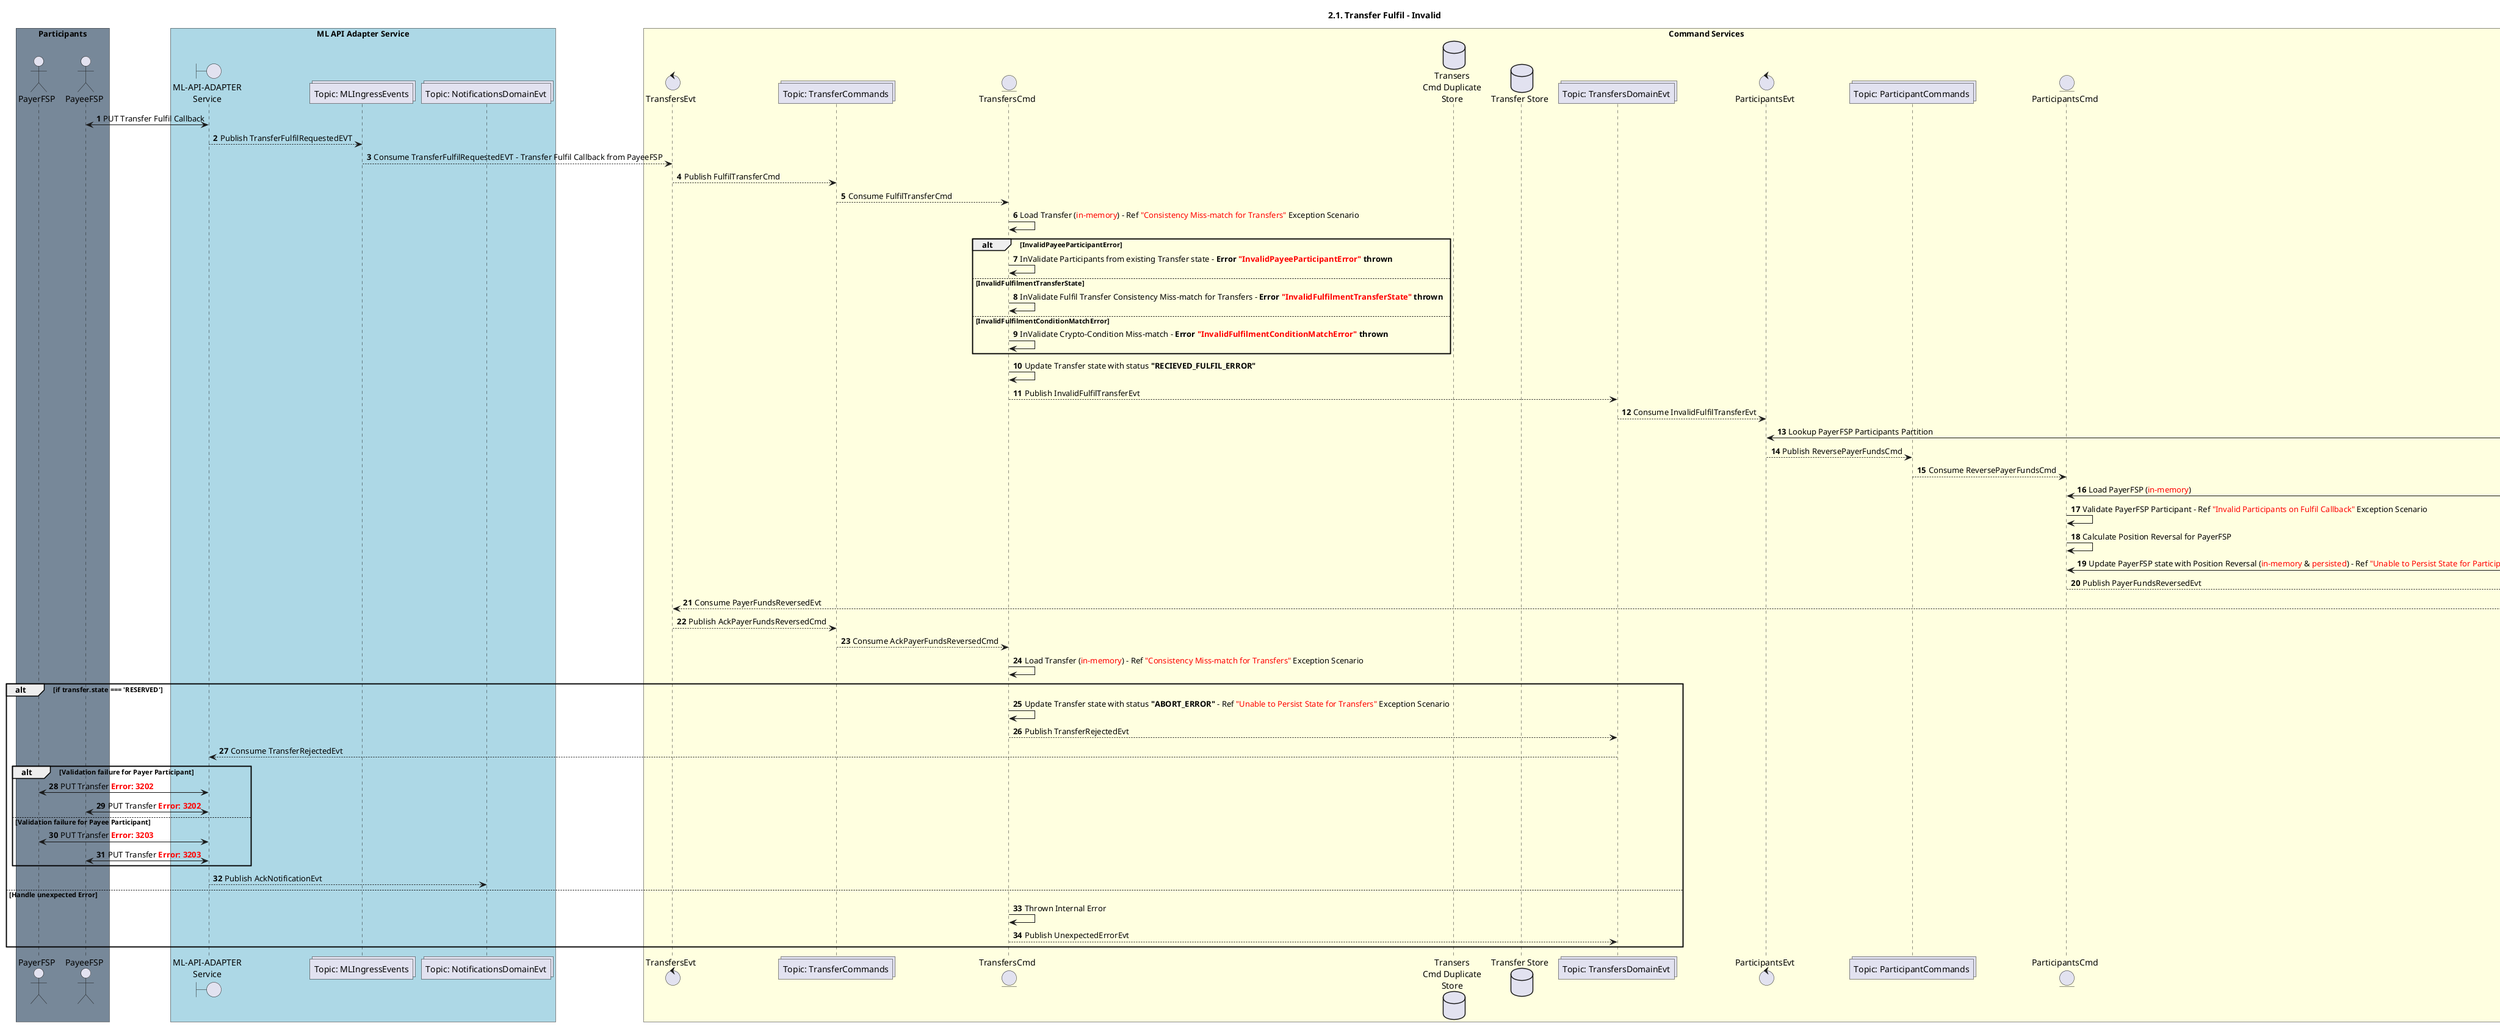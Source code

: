 /'*****
 License
 --------------
 Copyright © 2017 Bill & Melinda Gates Foundation
 The Mojaloop files are made available by the Bill & Melinda Gates Foundation under the Apache License, Version 2.0 (the "License") and you may not use these files except in compliance with the License. You may obtain a copy of the License at

 http://www.apache.org/licenses/LICENSE-2.0

 Unless required by applicable law or agreed to in writing, the Mojaloop files are distributed on an "AS IS" BASIS, WITHOUT WARRANTIES OR CONDITIONS OF ANY KIND, either express or implied. See the License for the specific language governing permissions and limitations under the License.

 Contributors
 --------------
 This is the official list (alphabetical ordering) of the Mojaloop project contributors for this file.
 Names of the original copyright holders (individuals or organizations)
 should be listed with a '*' in the first column. People who have
 contributed from an organization can be listed under the organization
 that actually holds the copyright for their contributions (see the
 Gates Foundation organization for an example). Those individuals should have
 their names indented and be marked with a '-'. Email address can be added
 optionally within square brackets <email>.

 * Gates Foundation
 - Name Surname <name.surname@gatesfoundation.com>

 * Coil
 - Donovan Changfoot <donovan.changfoot@coil.com>

 * Crosslake
 - Pedro Sousa Barreto <pedrob@crosslaketech.com>

 * ModusBox
 - Miguel de Barros <miguel.debarros@modusbox.com>
 - Roman Pietrzak <roman.pietrzak@modusbox.com>

 --------------
******'/

@startuml
' declate title
title 2.1. Transfer Fulfil - Invalid

autonumber
' Actor Keys:
' boundary - APIs/Interfaces, etc
' collections - Kafka Topics
' control - Event Handlers
' entity - Command Handlers
' database - Persistance Store

' declare actors
actor "PayerFSP" as PAYER
actor "PayeeFSP" as PAYEE
boundary "ML-API-ADAPTER\nService" as MLAPI
' boundary "ML-API-ADAPTER\nNotification Handler" as MLNOTIFY
' entity "Transfers\nEvt & Command\nHandler" as TRANSFERS
' entity "Participants Evt &\nCommand Handler" as PARTICIPANTS
' entity "Transfers\nQuery\nHandler" as TRANSFER_QUERY
control "TransfersEvt" as TRANSFERS_EVT
entity "TransfersCmd" as TRANSFERS_CMD
control "ParticipantsEvt" as PARTICIPANTS_EVT
entity "ParticipantsCmd" as PARTICIPANTS_CMD
database "Transfer Store" as TRANSFERS_STORE
database "Participant Store" as PARTICIPANTS_STORE
database "Transers\nCmd Duplicate\nStore" as TRANSFERS_DUPLICATE_STORE
' database "Transfer Query Store" as TRANSFER_QUERY_STORE

collections "Topic: MLIngressEvents" as TOPIC_MLINGRESS_EVT
collections "Topic: ParticipantsDomainEvt" as TOPIC_PARTICIPANTS_EVT
collections "Topic: ParticipantCommands" as TOPIC_PARTICIPANTS_CMD
collections "Topic: TransfersDomainEvt" as TOPIC_TRANSFERS_EVT
collections "Topic: TransferCommands" as TOPIC_TRANSFERS_CMD
collections "Topic: NotificationsDomainEvt" as TOPIC_NOTIFICATIONS_EVT
' collections "Topic: TransferQueryReponse" as TOPIC_TRANSFER_QUERY_RESPONSE

box "Participants" #LightSlateGrey
  participant PAYER
  participant PAYEE
end box

box "ML API Adapter Service" #LightBlue
  participant MLAPI
  participant TOPIC_MLINGRESS_EVT
  participant TOPIC_NOTIFICATIONS_EVT
end box

box "Command Services" #LightYellow
  participant TRANSFERS_EVT
  participant TOPIC_TRANSFERS_CMD
  participant TRANSFERS_CMD
  participant TRANSFERS_DUPLICATE_STORE
  participant TRANSFERS_STORE
  participant TOPIC_TRANSFERS_EVT
  participant PARTICIPANTS_EVT
  participant TOPIC_PARTICIPANTS_CMD
  participant PARTICIPANTS_CMD
  participant PARTICIPANTS_STORE
  participant TOPIC_PARTICIPANTS_EVT
end box

' box "Query Services" #LightCyan
'   participant TRANSFER_QUERY
'   participant TOPIC_TRANSFER_QUERY_RESPONSE
' end box

' start flow
PAYEE <-> MLAPI: PUT Transfer Fulfil Callback

MLAPI --> TOPIC_MLINGRESS_EVT: Publish TransferFulfilRequestedEVT

TOPIC_MLINGRESS_EVT --> TRANSFERS_EVT: Consume TransferFulfilRequestedEVT - Transfer Fulfil Callback from PayeeFSP

  TRANSFERS_EVT --> TOPIC_TRANSFERS_CMD: Publish FulfilTransferCmd

TOPIC_TRANSFERS_CMD --> TRANSFERS_CMD: Consume FulfilTransferCmd
  TRANSFERS_CMD -> TRANSFERS_CMD: Load Transfer (<color:red>in-memory</color>) - Ref <color:red>"Consistency Miss-match for Transfers"</color> Exception Scenario

  alt InvalidPayeeParticipantError
    TRANSFERS_CMD -> TRANSFERS_CMD: InValidate Participants from existing Transfer state - <b>Error <color:red>"InvalidPayeeParticipantError"</color> thrown</b>
  else InvalidFulfilmentTransferState
    TRANSFERS_CMD -> TRANSFERS_CMD: InValidate Fulfil Transfer Consistency Miss-match for Transfers - <b>Error <color:red>"InvalidFulfilmentTransferState"</color> thrown</b>
  else InvalidFulfilmentConditionMatchError
    TRANSFERS_CMD -> TRANSFERS_CMD: InValidate Crypto-Condition Miss-match - <b>Error <color:red>"InvalidFulfilmentConditionMatchError"</color> thrown</b>
  end
  
  TRANSFERS_CMD -> TRANSFERS_CMD: Update Transfer state with status <b>"RECIEVED_FULFIL_ERROR"</b>
  TRANSFERS_CMD --> TOPIC_TRANSFERS_EVT: Publish InvalidFulfilTransferEvt

TOPIC_TRANSFERS_EVT --> PARTICIPANTS_EVT: Consume InvalidFulfilTransferEvt
  
  PARTICIPANTS_EVT <-> PARTICIPANTS_STORE: Lookup PayerFSP Participants Partition
  PARTICIPANTS_EVT --> TOPIC_PARTICIPANTS_CMD: Publish ReversePayerFundsCmd

TOPIC_PARTICIPANTS_CMD --> PARTICIPANTS_CMD: Consume ReversePayerFundsCmd

  PARTICIPANTS_CMD <-> PARTICIPANTS_STORE: Load PayerFSP (<color:red>in-memory</color>)
  PARTICIPANTS_CMD -> PARTICIPANTS_CMD: Validate PayerFSP Participant - Ref <color:red>"Invalid Participants on Fulfil Callback"</color> Exception Scenario

  PARTICIPANTS_CMD -> PARTICIPANTS_CMD: Calculate Position Reversal for PayerFSP

  PARTICIPANTS_CMD <-> PARTICIPANTS_STORE: Update PayerFSP state with Position Reversal (<color:red>in-memory</color> & <color:red>persisted</color>) - Ref <color:red>"Unable to Persist State for Participants"</color> Exception Scenario

  PARTICIPANTS_CMD --> TOPIC_PARTICIPANTS_EVT: Publish PayerFundsReversedEvt

TOPIC_PARTICIPANTS_EVT --> TRANSFERS_EVT: Consume PayerFundsReversedEvt
  
  TRANSFERS_EVT --> TOPIC_TRANSFERS_CMD: Publish AckPayerFundsReversedCmd

TOPIC_TRANSFERS_CMD --> TRANSFERS_CMD: Consume AckPayerFundsReversedCmd
  
  TRANSFERS_CMD -> TRANSFERS_CMD: Load Transfer (<color:red>in-memory</color>) - Ref <color:red>"Consistency Miss-match for Transfers"</color> Exception Scenario

  alt if transfer.state === 'RESERVED'
    TRANSFERS_CMD -> TRANSFERS_CMD: Update Transfer state with status <b>"ABORT_ERROR"</b> - Ref <color:red>"Unable to Persist State for Transfers"</color> Exception Scenario
    TRANSFERS_CMD --> TOPIC_TRANSFERS_EVT: Publish TransferRejectedEvt

    TOPIC_TRANSFERS_EVT --> MLAPI: Consume TransferRejectedEvt

    ' NOTIFICATIONS TO BE RE-WORKED
    alt Validation failure for Payer Participant
      MLAPI <-> PAYER: PUT Transfer <b><color:red>Error: 3202</color></b>
      MLAPI <-> PAYEE: PUT Transfer <b><color:red>Error: 3202</color></b>
    else Validation failure for Payee Participant
      MLAPI <-> PAYER: PUT Transfer <b><color:red>Error: 3203</color></b>
      MLAPI <-> PAYEE: PUT Transfer <b><color:red>Error: 3203</color></b>
    end

    MLAPI --> TOPIC_NOTIFICATIONS_EVT: Publish AckNotificationEvt
  else Handle unexpected Error
    TRANSFERS_CMD -> TRANSFERS_CMD: Thrown Internal Error
    TRANSFERS_CMD --> TOPIC_TRANSFERS_EVT: Publish UnexpectedErrorEvt
  end

@enduml
